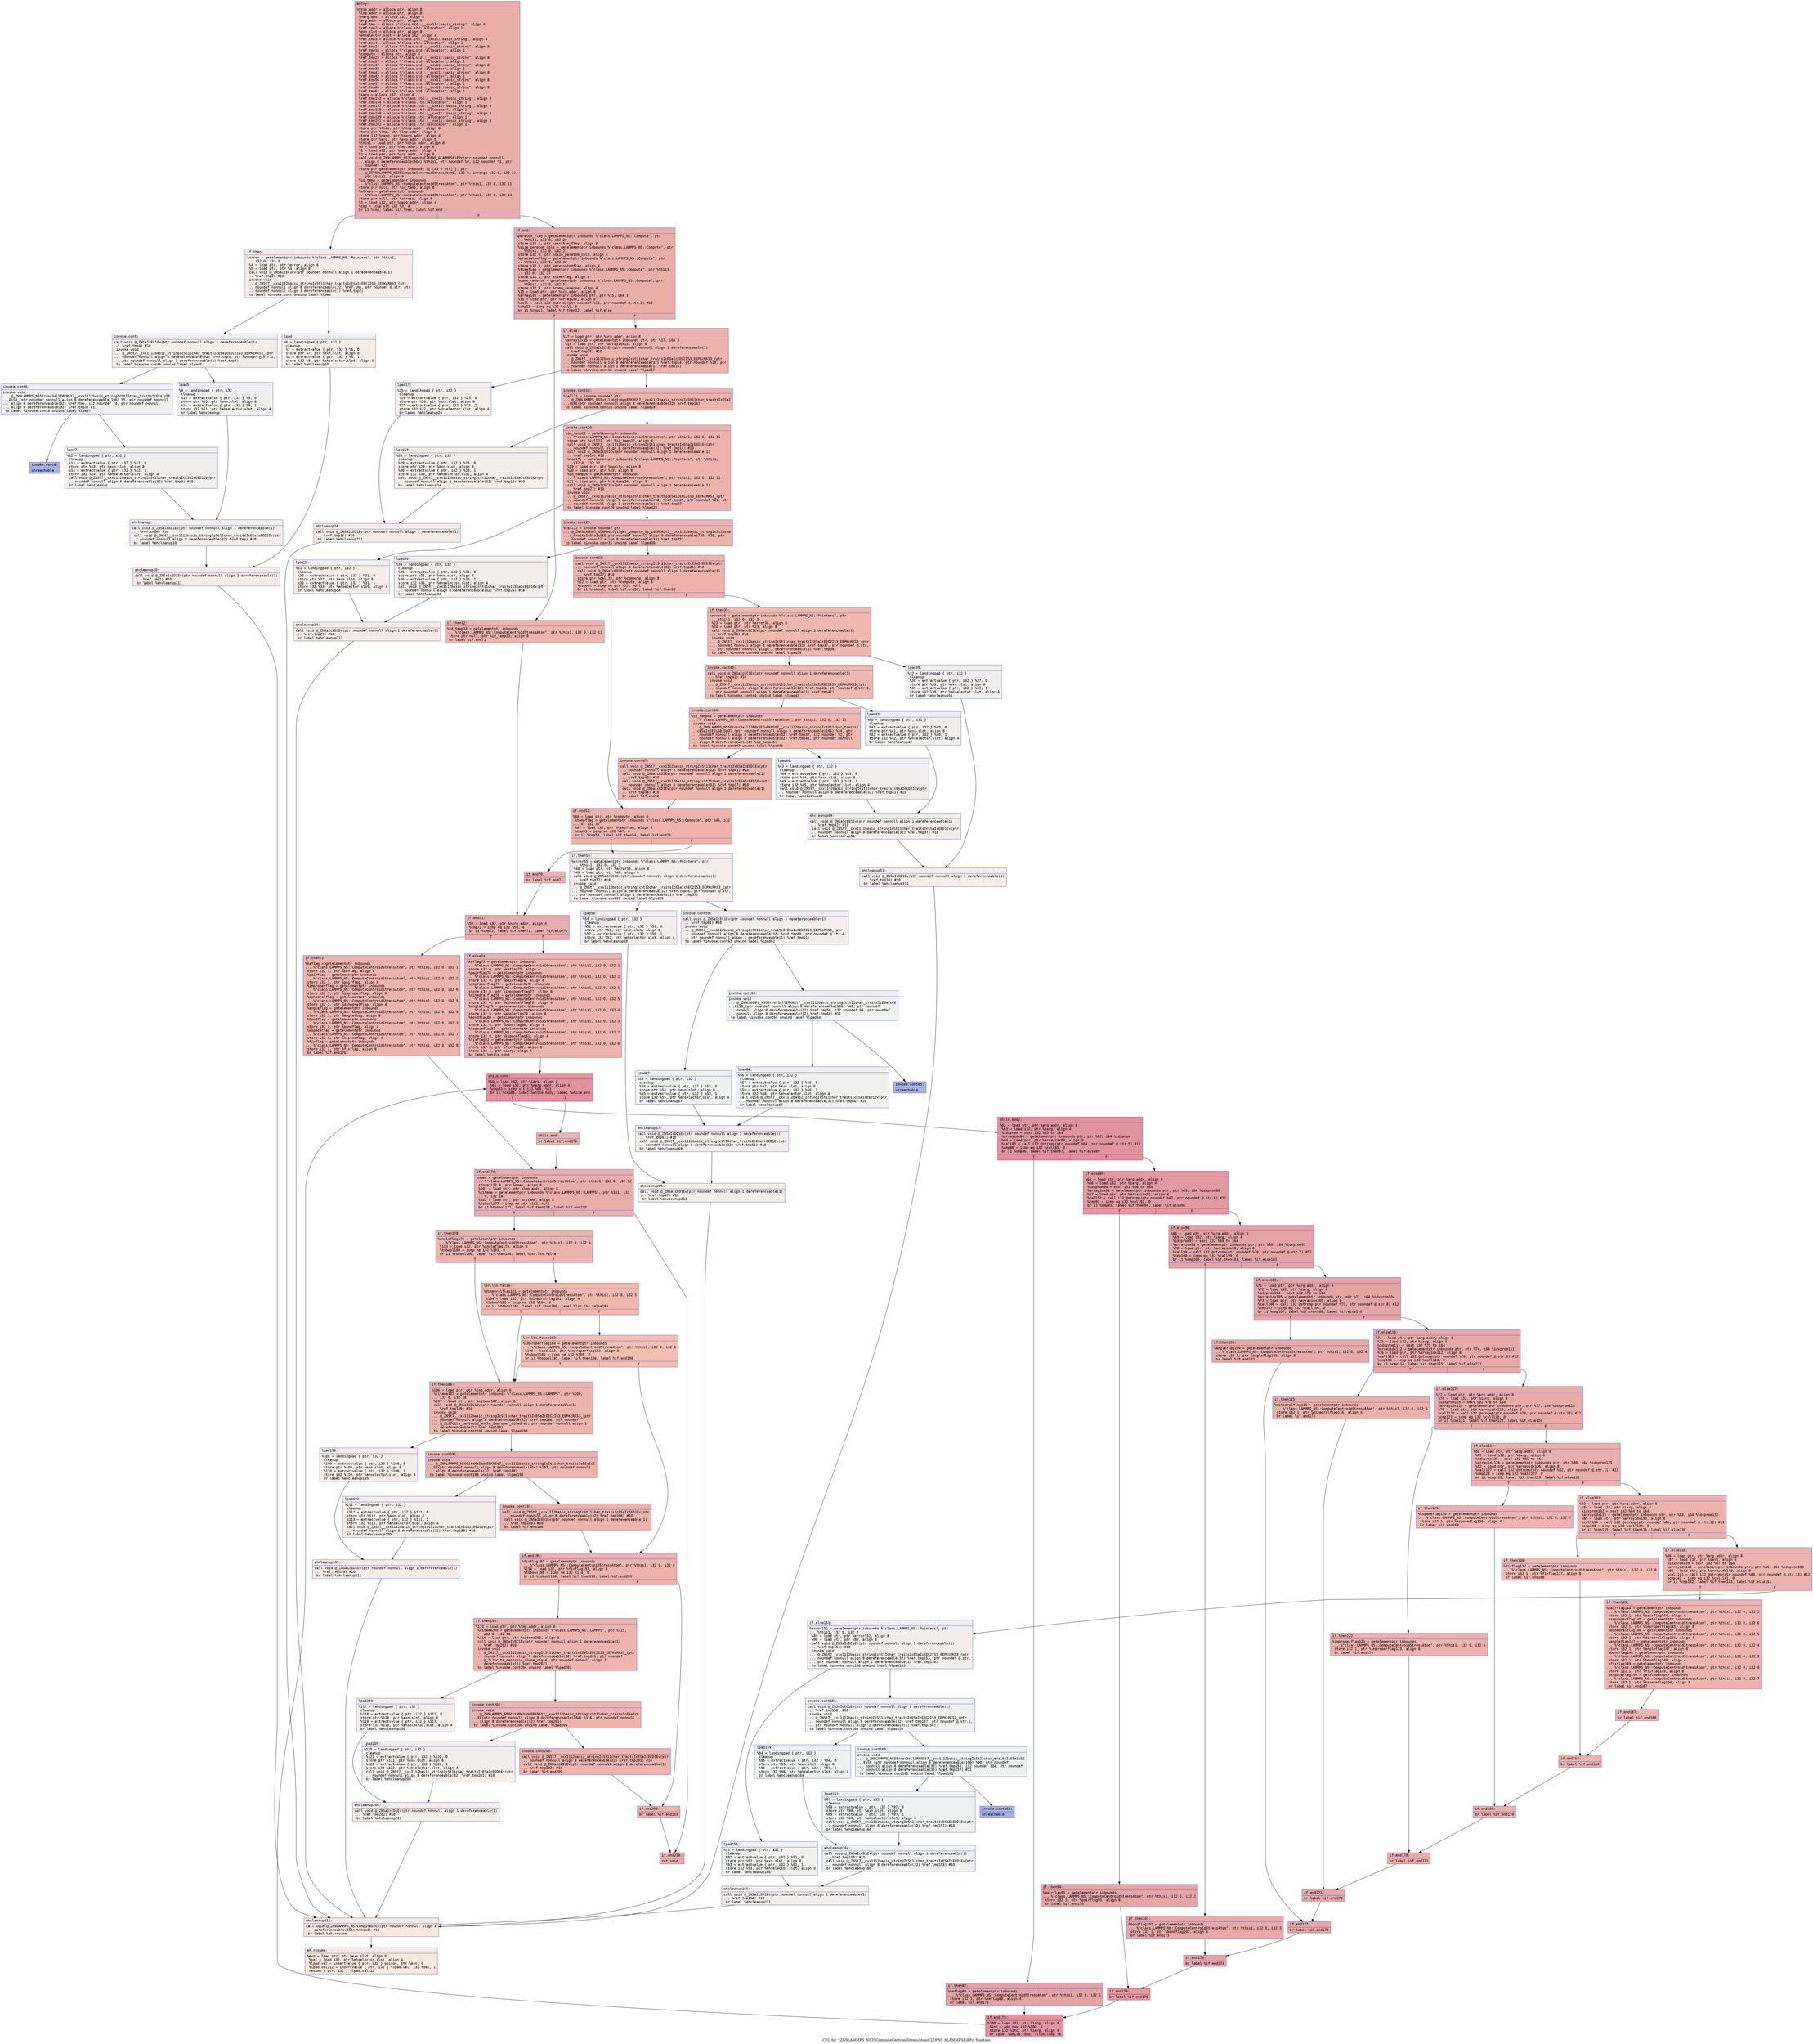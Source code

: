 digraph "CFG for '_ZN9LAMMPS_NS25ComputeCentroidStressAtomC2EPNS_6LAMMPSEiPPc' function" {
	label="CFG for '_ZN9LAMMPS_NS25ComputeCentroidStressAtomC2EPNS_6LAMMPSEiPPc' function";

	Node0x55f918239c80 [shape=record,color="#3d50c3ff", style=filled, fillcolor="#d0473d70" fontname="Courier",label="{entry:\l|  %this.addr = alloca ptr, align 8\l  %lmp.addr = alloca ptr, align 8\l  %narg.addr = alloca i32, align 4\l  %arg.addr = alloca ptr, align 8\l  %ref.tmp = alloca %\"class.std::__cxx11::basic_string\", align 8\l  %ref.tmp2 = alloca %\"class.std::allocator\", align 1\l  %exn.slot = alloca ptr, align 8\l  %ehselector.slot = alloca i32, align 4\l  %ref.tmp3 = alloca %\"class.std::__cxx11::basic_string\", align 8\l  %ref.tmp4 = alloca %\"class.std::allocator\", align 1\l  %ref.tmp14 = alloca %\"class.std::__cxx11::basic_string\", align 8\l  %ref.tmp16 = alloca %\"class.std::allocator\", align 1\l  %compute = alloca ptr, align 8\l  %ref.tmp25 = alloca %\"class.std::__cxx11::basic_string\", align 8\l  %ref.tmp27 = alloca %\"class.std::allocator\", align 1\l  %ref.tmp37 = alloca %\"class.std::__cxx11::basic_string\", align 8\l  %ref.tmp38 = alloca %\"class.std::allocator\", align 1\l  %ref.tmp41 = alloca %\"class.std::__cxx11::basic_string\", align 8\l  %ref.tmp42 = alloca %\"class.std::allocator\", align 1\l  %ref.tmp56 = alloca %\"class.std::__cxx11::basic_string\", align 8\l  %ref.tmp57 = alloca %\"class.std::allocator\", align 1\l  %ref.tmp60 = alloca %\"class.std::__cxx11::basic_string\", align 8\l  %ref.tmp61 = alloca %\"class.std::allocator\", align 1\l  %iarg = alloca i32, align 4\l  %ref.tmp153 = alloca %\"class.std::__cxx11::basic_string\", align 8\l  %ref.tmp154 = alloca %\"class.std::allocator\", align 1\l  %ref.tmp157 = alloca %\"class.std::__cxx11::basic_string\", align 8\l  %ref.tmp158 = alloca %\"class.std::allocator\", align 1\l  %ref.tmp188 = alloca %\"class.std::__cxx11::basic_string\", align 8\l  %ref.tmp189 = alloca %\"class.std::allocator\", align 1\l  %ref.tmp201 = alloca %\"class.std::__cxx11::basic_string\", align 8\l  %ref.tmp202 = alloca %\"class.std::allocator\", align 1\l  store ptr %this, ptr %this.addr, align 8\l  store ptr %lmp, ptr %lmp.addr, align 8\l  store i32 %narg, ptr %narg.addr, align 4\l  store ptr %arg, ptr %arg.addr, align 8\l  %this1 = load ptr, ptr %this.addr, align 8\l  %0 = load ptr, ptr %lmp.addr, align 8\l  %1 = load i32, ptr %narg.addr, align 4\l  %2 = load ptr, ptr %arg.addr, align 8\l  call void @_ZN9LAMMPS_NS7ComputeC2EPNS_6LAMMPSEiPPc(ptr noundef nonnull\l... align 8 dereferenceable(564) %this1, ptr noundef %0, i32 noundef %1, ptr\l... noundef %2)\l  store ptr getelementptr inbounds (\{ [43 x ptr] \}, ptr\l... @_ZTVN9LAMMPS_NS25ComputeCentroidStressAtomE, i32 0, inrange i32 0, i32 2),\l... ptr %this1, align 8\l  %id_temp = getelementptr inbounds\l... %\"class.LAMMPS_NS::ComputeCentroidStressAtom\", ptr %this1, i32 0, i32 11\l  store ptr null, ptr %id_temp, align 8\l  %stress = getelementptr inbounds\l... %\"class.LAMMPS_NS::ComputeCentroidStressAtom\", ptr %this1, i32 0, i32 13\l  store ptr null, ptr %stress, align 8\l  %3 = load i32, ptr %narg.addr, align 4\l  %cmp = icmp slt i32 %3, 4\l  br i1 %cmp, label %if.then, label %if.end\l|{<s0>T|<s1>F}}"];
	Node0x55f918239c80:s0 -> Node0x55f91823eae0[tooltip="entry -> if.then\nProbability 0.00%" ];
	Node0x55f918239c80:s1 -> Node0x55f91823ebb0[tooltip="entry -> if.end\nProbability 100.00%" ];
	Node0x55f91823eae0 [shape=record,color="#3d50c3ff", style=filled, fillcolor="#ead5c970" fontname="Courier",label="{if.then:\l|  %error = getelementptr inbounds %\"class.LAMMPS_NS::Pointers\", ptr %this1,\l... i32 0, i32 3\l  %4 = load ptr, ptr %error, align 8\l  %5 = load ptr, ptr %4, align 8\l  call void @_ZNSaIcEC1Ev(ptr noundef nonnull align 1 dereferenceable(1)\l... %ref.tmp2) #10\l  invoke void\l... @_ZNSt7__cxx1112basic_stringIcSt11char_traitsIcESaIcEEC2IS3_EEPKcRKS3_(ptr\l... noundef nonnull align 8 dereferenceable(32) %ref.tmp, ptr noundef @.str, ptr\l... noundef nonnull align 1 dereferenceable(1) %ref.tmp2)\l          to label %invoke.cont unwind label %lpad\l}"];
	Node0x55f91823eae0 -> Node0x55f91823f200[tooltip="if.then -> invoke.cont\nProbability 50.00%" ];
	Node0x55f91823eae0 -> Node0x55f91823f2e0[tooltip="if.then -> lpad\nProbability 50.00%" ];
	Node0x55f91823f200 [shape=record,color="#3d50c3ff", style=filled, fillcolor="#e5d8d170" fontname="Courier",label="{invoke.cont:\l|  call void @_ZNSaIcEC1Ev(ptr noundef nonnull align 1 dereferenceable(1)\l... %ref.tmp4) #10\l  invoke void\l... @_ZNSt7__cxx1112basic_stringIcSt11char_traitsIcESaIcEEC2IS3_EEPKcRKS3_(ptr\l... noundef nonnull align 8 dereferenceable(32) %ref.tmp3, ptr noundef @.str.1,\l... ptr noundef nonnull align 1 dereferenceable(1) %ref.tmp4)\l          to label %invoke.cont6 unwind label %lpad5\l}"];
	Node0x55f91823f200 -> Node0x55f91823f670[tooltip="invoke.cont -> invoke.cont6\nProbability 50.00%" ];
	Node0x55f91823f200 -> Node0x55f91823f6c0[tooltip="invoke.cont -> lpad5\nProbability 50.00%" ];
	Node0x55f91823f670 [shape=record,color="#3d50c3ff", style=filled, fillcolor="#e0dbd870" fontname="Courier",label="{invoke.cont6:\l|  invoke void\l... @_ZN9LAMMPS_NS5Error3allERKNSt7__cxx1112basic_stringIcSt11char_traitsIcESaIcEE\l...EiS8_(ptr noundef nonnull align 8 dereferenceable(196) %5, ptr noundef nonnull\l... align 8 dereferenceable(32) %ref.tmp, i32 noundef 74, ptr noundef nonnull\l... align 8 dereferenceable(32) %ref.tmp3) #11\l          to label %invoke.cont8 unwind label %lpad7\l}"];
	Node0x55f91823f670 -> Node0x55f91823f620[tooltip="invoke.cont6 -> invoke.cont8\nProbability 0.00%" ];
	Node0x55f91823f670 -> Node0x55f91823ff40[tooltip="invoke.cont6 -> lpad7\nProbability 100.00%" ];
	Node0x55f91823f620 [shape=record,color="#3d50c3ff", style=filled, fillcolor="#3d50c370" fontname="Courier",label="{invoke.cont8:\l|  unreachable\l}"];
	Node0x55f91823f2e0 [shape=record,color="#3d50c3ff", style=filled, fillcolor="#e5d8d170" fontname="Courier",label="{lpad:\l|  %6 = landingpad \{ ptr, i32 \}\l          cleanup\l  %7 = extractvalue \{ ptr, i32 \} %6, 0\l  store ptr %7, ptr %exn.slot, align 8\l  %8 = extractvalue \{ ptr, i32 \} %6, 1\l  store i32 %8, ptr %ehselector.slot, align 4\l  br label %ehcleanup10\l}"];
	Node0x55f91823f2e0 -> Node0x55f9182405e0[tooltip="lpad -> ehcleanup10\nProbability 100.00%" ];
	Node0x55f91823f6c0 [shape=record,color="#3d50c3ff", style=filled, fillcolor="#e0dbd870" fontname="Courier",label="{lpad5:\l|  %9 = landingpad \{ ptr, i32 \}\l          cleanup\l  %10 = extractvalue \{ ptr, i32 \} %9, 0\l  store ptr %10, ptr %exn.slot, align 8\l  %11 = extractvalue \{ ptr, i32 \} %9, 1\l  store i32 %11, ptr %ehselector.slot, align 4\l  br label %ehcleanup\l}"];
	Node0x55f91823f6c0 -> Node0x55f918240930[tooltip="lpad5 -> ehcleanup\nProbability 100.00%" ];
	Node0x55f91823ff40 [shape=record,color="#3d50c3ff", style=filled, fillcolor="#e0dbd870" fontname="Courier",label="{lpad7:\l|  %12 = landingpad \{ ptr, i32 \}\l          cleanup\l  %13 = extractvalue \{ ptr, i32 \} %12, 0\l  store ptr %13, ptr %exn.slot, align 8\l  %14 = extractvalue \{ ptr, i32 \} %12, 1\l  store i32 %14, ptr %ehselector.slot, align 4\l  call void @_ZNSt7__cxx1112basic_stringIcSt11char_traitsIcESaIcEED1Ev(ptr\l... noundef nonnull align 8 dereferenceable(32) %ref.tmp3) #10\l  br label %ehcleanup\l}"];
	Node0x55f91823ff40 -> Node0x55f918240930[tooltip="lpad7 -> ehcleanup\nProbability 100.00%" ];
	Node0x55f918240930 [shape=record,color="#3d50c3ff", style=filled, fillcolor="#e5d8d170" fontname="Courier",label="{ehcleanup:\l|  call void @_ZNSaIcED1Ev(ptr noundef nonnull align 1 dereferenceable(1)\l... %ref.tmp4) #10\l  call void @_ZNSt7__cxx1112basic_stringIcSt11char_traitsIcESaIcEED1Ev(ptr\l... noundef nonnull align 8 dereferenceable(32) %ref.tmp) #10\l  br label %ehcleanup10\l}"];
	Node0x55f918240930 -> Node0x55f9182405e0[tooltip="ehcleanup -> ehcleanup10\nProbability 100.00%" ];
	Node0x55f9182405e0 [shape=record,color="#3d50c3ff", style=filled, fillcolor="#ead5c970" fontname="Courier",label="{ehcleanup10:\l|  call void @_ZNSaIcED1Ev(ptr noundef nonnull align 1 dereferenceable(1)\l... %ref.tmp2) #10\l  br label %ehcleanup211\l}"];
	Node0x55f9182405e0 -> Node0x55f918241390[tooltip="ehcleanup10 -> ehcleanup211\nProbability 100.00%" ];
	Node0x55f91823ebb0 [shape=record,color="#3d50c3ff", style=filled, fillcolor="#d0473d70" fontname="Courier",label="{if.end:\l|  %peratom_flag = getelementptr inbounds %\"class.LAMMPS_NS::Compute\", ptr\l... %this1, i32 0, i32 20\l  store i32 1, ptr %peratom_flag, align 8\l  %size_peratom_cols = getelementptr inbounds %\"class.LAMMPS_NS::Compute\", ptr\l... %this1, i32 0, i32 21\l  store i32 9, ptr %size_peratom_cols, align 4\l  %pressatomflag = getelementptr inbounds %\"class.LAMMPS_NS::Compute\", ptr\l... %this1, i32 0, i32 32\l  store i32 2, ptr %pressatomflag, align 4\l  %timeflag = getelementptr inbounds %\"class.LAMMPS_NS::Compute\", ptr %this1,\l... i32 0, i32 37\l  store i32 1, ptr %timeflag, align 8\l  %comm_reverse = getelementptr inbounds %\"class.LAMMPS_NS::Compute\", ptr\l... %this1, i32 0, i32 52\l  store i32 9, ptr %comm_reverse, align 4\l  %15 = load ptr, ptr %arg.addr, align 8\l  %arrayidx = getelementptr inbounds ptr, ptr %15, i64 3\l  %16 = load ptr, ptr %arrayidx, align 8\l  %call = call i32 @strcmp(ptr noundef %16, ptr noundef @.str.2) #12\l  %cmp11 = icmp eq i32 %call, 0\l  br i1 %cmp11, label %if.then12, label %if.else\l|{<s0>T|<s1>F}}"];
	Node0x55f91823ebb0:s0 -> Node0x55f9182421d0[tooltip="if.end -> if.then12\nProbability 37.50%" ];
	Node0x55f91823ebb0:s1 -> Node0x55f9182422b0[tooltip="if.end -> if.else\nProbability 62.50%" ];
	Node0x55f9182421d0 [shape=record,color="#3d50c3ff", style=filled, fillcolor="#d8564670" fontname="Courier",label="{if.then12:\l|  %id_temp13 = getelementptr inbounds\l... %\"class.LAMMPS_NS::ComputeCentroidStressAtom\", ptr %this1, i32 0, i32 11\l  store ptr null, ptr %id_temp13, align 8\l  br label %if.end71\l}"];
	Node0x55f9182421d0 -> Node0x55f91823b410[tooltip="if.then12 -> if.end71\nProbability 100.00%" ];
	Node0x55f9182422b0 [shape=record,color="#3d50c3ff", style=filled, fillcolor="#d6524470" fontname="Courier",label="{if.else:\l|  %17 = load ptr, ptr %arg.addr, align 8\l  %arrayidx15 = getelementptr inbounds ptr, ptr %17, i64 3\l  %18 = load ptr, ptr %arrayidx15, align 8\l  call void @_ZNSaIcEC1Ev(ptr noundef nonnull align 1 dereferenceable(1)\l... %ref.tmp16) #10\l  invoke void\l... @_ZNSt7__cxx1112basic_stringIcSt11char_traitsIcESaIcEEC2IS3_EEPKcRKS3_(ptr\l... noundef nonnull align 8 dereferenceable(32) %ref.tmp14, ptr noundef %18, ptr\l... noundef nonnull align 1 dereferenceable(1) %ref.tmp16)\l          to label %invoke.cont18 unwind label %lpad17\l}"];
	Node0x55f9182422b0 -> Node0x55f91823b850[tooltip="if.else -> invoke.cont18\nProbability 100.00%" ];
	Node0x55f9182422b0 -> Node0x55f91823b8d0[tooltip="if.else -> lpad17\nProbability 0.00%" ];
	Node0x55f91823b850 [shape=record,color="#3d50c3ff", style=filled, fillcolor="#d6524470" fontname="Courier",label="{invoke.cont18:\l|  %call21 = invoke noundef ptr\l... @_ZN9LAMMPS_NS5utils6strdupERKNSt7__cxx1112basic_stringIcSt11char_traitsIcESaI\l...cEEE(ptr noundef nonnull align 8 dereferenceable(32) %ref.tmp14)\l          to label %invoke.cont20 unwind label %lpad19\l}"];
	Node0x55f91823b850 -> Node0x55f91823b800[tooltip="invoke.cont18 -> invoke.cont20\nProbability 100.00%" ];
	Node0x55f91823b850 -> Node0x55f918243400[tooltip="invoke.cont18 -> lpad19\nProbability 0.00%" ];
	Node0x55f91823b800 [shape=record,color="#3d50c3ff", style=filled, fillcolor="#d6524470" fontname="Courier",label="{invoke.cont20:\l|  %id_temp22 = getelementptr inbounds\l... %\"class.LAMMPS_NS::ComputeCentroidStressAtom\", ptr %this1, i32 0, i32 11\l  store ptr %call21, ptr %id_temp22, align 8\l  call void @_ZNSt7__cxx1112basic_stringIcSt11char_traitsIcESaIcEED1Ev(ptr\l... noundef nonnull align 8 dereferenceable(32) %ref.tmp14) #10\l  call void @_ZNSaIcED1Ev(ptr noundef nonnull align 1 dereferenceable(1)\l... %ref.tmp16) #10\l  %modify = getelementptr inbounds %\"class.LAMMPS_NS::Pointers\", ptr %this1,\l... i32 0, i32 12\l  %19 = load ptr, ptr %modify, align 8\l  %20 = load ptr, ptr %19, align 8\l  %id_temp26 = getelementptr inbounds\l... %\"class.LAMMPS_NS::ComputeCentroidStressAtom\", ptr %this1, i32 0, i32 11\l  %21 = load ptr, ptr %id_temp26, align 8\l  call void @_ZNSaIcEC1Ev(ptr noundef nonnull align 1 dereferenceable(1)\l... %ref.tmp27) #10\l  invoke void\l... @_ZNSt7__cxx1112basic_stringIcSt11char_traitsIcESaIcEEC2IS3_EEPKcRKS3_(ptr\l... noundef nonnull align 8 dereferenceable(32) %ref.tmp25, ptr noundef %21, ptr\l... noundef nonnull align 1 dereferenceable(1) %ref.tmp27)\l          to label %invoke.cont29 unwind label %lpad28\l}"];
	Node0x55f91823b800 -> Node0x55f918243f10[tooltip="invoke.cont20 -> invoke.cont29\nProbability 100.00%" ];
	Node0x55f91823b800 -> Node0x55f918243f90[tooltip="invoke.cont20 -> lpad28\nProbability 0.00%" ];
	Node0x55f918243f10 [shape=record,color="#3d50c3ff", style=filled, fillcolor="#d6524470" fontname="Courier",label="{invoke.cont29:\l|  %call32 = invoke noundef ptr\l... @_ZNK9LAMMPS_NS6Modify17get_compute_by_idERKNSt7__cxx1112basic_stringIcSt11cha\l...r_traitsIcESaIcEEE(ptr noundef nonnull align 8 dereferenceable(720) %20, ptr\l... noundef nonnull align 8 dereferenceable(32) %ref.tmp25)\l          to label %invoke.cont31 unwind label %lpad30\l}"];
	Node0x55f918243f10 -> Node0x55f918243ec0[tooltip="invoke.cont29 -> invoke.cont31\nProbability 100.00%" ];
	Node0x55f918243f10 -> Node0x55f918244170[tooltip="invoke.cont29 -> lpad30\nProbability 0.00%" ];
	Node0x55f918243ec0 [shape=record,color="#3d50c3ff", style=filled, fillcolor="#d6524470" fontname="Courier",label="{invoke.cont31:\l|  call void @_ZNSt7__cxx1112basic_stringIcSt11char_traitsIcESaIcEED1Ev(ptr\l... noundef nonnull align 8 dereferenceable(32) %ref.tmp25) #10\l  call void @_ZNSaIcED1Ev(ptr noundef nonnull align 1 dereferenceable(1)\l... %ref.tmp27) #10\l  store ptr %call32, ptr %compute, align 8\l  %22 = load ptr, ptr %compute, align 8\l  %tobool = icmp ne ptr %22, null\l  br i1 %tobool, label %if.end52, label %if.then35\l|{<s0>T|<s1>F}}"];
	Node0x55f918243ec0:s0 -> Node0x55f9182448b0[tooltip="invoke.cont31 -> if.end52\nProbability 62.50%" ];
	Node0x55f918243ec0:s1 -> Node0x55f918244930[tooltip="invoke.cont31 -> if.then35\nProbability 37.50%" ];
	Node0x55f918244930 [shape=record,color="#3d50c3ff", style=filled, fillcolor="#dc5d4a70" fontname="Courier",label="{if.then35:\l|  %error36 = getelementptr inbounds %\"class.LAMMPS_NS::Pointers\", ptr\l... %this1, i32 0, i32 3\l  %23 = load ptr, ptr %error36, align 8\l  %24 = load ptr, ptr %23, align 8\l  call void @_ZNSaIcEC1Ev(ptr noundef nonnull align 1 dereferenceable(1)\l... %ref.tmp38) #10\l  invoke void\l... @_ZNSt7__cxx1112basic_stringIcSt11char_traitsIcESaIcEEC2IS3_EEPKcRKS3_(ptr\l... noundef nonnull align 8 dereferenceable(32) %ref.tmp37, ptr noundef @.str,\l... ptr noundef nonnull align 1 dereferenceable(1) %ref.tmp38)\l          to label %invoke.cont40 unwind label %lpad39\l}"];
	Node0x55f918244930 -> Node0x55f918244e20[tooltip="if.then35 -> invoke.cont40\nProbability 100.00%" ];
	Node0x55f918244930 -> Node0x55f918244ea0[tooltip="if.then35 -> lpad39\nProbability 0.00%" ];
	Node0x55f918244e20 [shape=record,color="#3d50c3ff", style=filled, fillcolor="#dc5d4a70" fontname="Courier",label="{invoke.cont40:\l|  call void @_ZNSaIcEC1Ev(ptr noundef nonnull align 1 dereferenceable(1)\l... %ref.tmp42) #10\l  invoke void\l... @_ZNSt7__cxx1112basic_stringIcSt11char_traitsIcESaIcEEC2IS3_EEPKcRKS3_(ptr\l... noundef nonnull align 8 dereferenceable(32) %ref.tmp41, ptr noundef @.str.3,\l... ptr noundef nonnull align 1 dereferenceable(1) %ref.tmp42)\l          to label %invoke.cont44 unwind label %lpad43\l}"];
	Node0x55f918244e20 -> Node0x55f918245100[tooltip="invoke.cont40 -> invoke.cont44\nProbability 100.00%" ];
	Node0x55f918244e20 -> Node0x55f918245150[tooltip="invoke.cont40 -> lpad43\nProbability 0.00%" ];
	Node0x55f918245100 [shape=record,color="#3d50c3ff", style=filled, fillcolor="#dc5d4a70" fontname="Courier",label="{invoke.cont44:\l|  %id_temp45 = getelementptr inbounds\l... %\"class.LAMMPS_NS::ComputeCentroidStressAtom\", ptr %this1, i32 0, i32 11\l  invoke void\l... @_ZN9LAMMPS_NS5Error3allIJRPcEEEvRKNSt7__cxx1112basic_stringIcSt11char_traitsI\l...cESaIcEEEiSB_DpOT_(ptr noundef nonnull align 8 dereferenceable(196) %24, ptr\l... noundef nonnull align 8 dereferenceable(32) %ref.tmp37, i32 noundef 92, ptr\l... noundef nonnull align 8 dereferenceable(32) %ref.tmp41, ptr noundef nonnull\l... align 8 dereferenceable(8) %id_temp45)\l          to label %invoke.cont47 unwind label %lpad46\l}"];
	Node0x55f918245100 -> Node0x55f9182450b0[tooltip="invoke.cont44 -> invoke.cont47\nProbability 100.00%" ];
	Node0x55f918245100 -> Node0x55f918245440[tooltip="invoke.cont44 -> lpad46\nProbability 0.00%" ];
	Node0x55f9182450b0 [shape=record,color="#3d50c3ff", style=filled, fillcolor="#dc5d4a70" fontname="Courier",label="{invoke.cont47:\l|  call void @_ZNSt7__cxx1112basic_stringIcSt11char_traitsIcESaIcEED1Ev(ptr\l... noundef nonnull align 8 dereferenceable(32) %ref.tmp41) #10\l  call void @_ZNSaIcED1Ev(ptr noundef nonnull align 1 dereferenceable(1)\l... %ref.tmp42) #10\l  call void @_ZNSt7__cxx1112basic_stringIcSt11char_traitsIcESaIcEED1Ev(ptr\l... noundef nonnull align 8 dereferenceable(32) %ref.tmp37) #10\l  call void @_ZNSaIcED1Ev(ptr noundef nonnull align 1 dereferenceable(1)\l... %ref.tmp38) #10\l  br label %if.end52\l}"];
	Node0x55f9182450b0 -> Node0x55f9182448b0[tooltip="invoke.cont47 -> if.end52\nProbability 100.00%" ];
	Node0x55f91823b8d0 [shape=record,color="#3d50c3ff", style=filled, fillcolor="#e8d6cc70" fontname="Courier",label="{lpad17:\l|  %25 = landingpad \{ ptr, i32 \}\l          cleanup\l  %26 = extractvalue \{ ptr, i32 \} %25, 0\l  store ptr %26, ptr %exn.slot, align 8\l  %27 = extractvalue \{ ptr, i32 \} %25, 1\l  store i32 %27, ptr %ehselector.slot, align 4\l  br label %ehcleanup24\l}"];
	Node0x55f91823b8d0 -> Node0x55f918245d60[tooltip="lpad17 -> ehcleanup24\nProbability 100.00%" ];
	Node0x55f918243400 [shape=record,color="#3d50c3ff", style=filled, fillcolor="#e8d6cc70" fontname="Courier",label="{lpad19:\l|  %28 = landingpad \{ ptr, i32 \}\l          cleanup\l  %29 = extractvalue \{ ptr, i32 \} %28, 0\l  store ptr %29, ptr %exn.slot, align 8\l  %30 = extractvalue \{ ptr, i32 \} %28, 1\l  store i32 %30, ptr %ehselector.slot, align 4\l  call void @_ZNSt7__cxx1112basic_stringIcSt11char_traitsIcESaIcEED1Ev(ptr\l... noundef nonnull align 8 dereferenceable(32) %ref.tmp14) #10\l  br label %ehcleanup24\l}"];
	Node0x55f918243400 -> Node0x55f918245d60[tooltip="lpad19 -> ehcleanup24\nProbability 100.00%" ];
	Node0x55f918245d60 [shape=record,color="#3d50c3ff", style=filled, fillcolor="#ecd3c570" fontname="Courier",label="{ehcleanup24:\l|  call void @_ZNSaIcED1Ev(ptr noundef nonnull align 1 dereferenceable(1)\l... %ref.tmp16) #10\l  br label %ehcleanup211\l}"];
	Node0x55f918245d60 -> Node0x55f918241390[tooltip="ehcleanup24 -> ehcleanup211\nProbability 100.00%" ];
	Node0x55f918243f90 [shape=record,color="#3d50c3ff", style=filled, fillcolor="#e8d6cc70" fontname="Courier",label="{lpad28:\l|  %31 = landingpad \{ ptr, i32 \}\l          cleanup\l  %32 = extractvalue \{ ptr, i32 \} %31, 0\l  store ptr %32, ptr %exn.slot, align 8\l  %33 = extractvalue \{ ptr, i32 \} %31, 1\l  store i32 %33, ptr %ehselector.slot, align 4\l  br label %ehcleanup34\l}"];
	Node0x55f918243f90 -> Node0x55f918246650[tooltip="lpad28 -> ehcleanup34\nProbability 100.00%" ];
	Node0x55f918244170 [shape=record,color="#3d50c3ff", style=filled, fillcolor="#e8d6cc70" fontname="Courier",label="{lpad30:\l|  %34 = landingpad \{ ptr, i32 \}\l          cleanup\l  %35 = extractvalue \{ ptr, i32 \} %34, 0\l  store ptr %35, ptr %exn.slot, align 8\l  %36 = extractvalue \{ ptr, i32 \} %34, 1\l  store i32 %36, ptr %ehselector.slot, align 4\l  call void @_ZNSt7__cxx1112basic_stringIcSt11char_traitsIcESaIcEED1Ev(ptr\l... noundef nonnull align 8 dereferenceable(32) %ref.tmp25) #10\l  br label %ehcleanup34\l}"];
	Node0x55f918244170 -> Node0x55f918246650[tooltip="lpad30 -> ehcleanup34\nProbability 100.00%" ];
	Node0x55f918246650 [shape=record,color="#3d50c3ff", style=filled, fillcolor="#ecd3c570" fontname="Courier",label="{ehcleanup34:\l|  call void @_ZNSaIcED1Ev(ptr noundef nonnull align 1 dereferenceable(1)\l... %ref.tmp27) #10\l  br label %ehcleanup211\l}"];
	Node0x55f918246650 -> Node0x55f918241390[tooltip="ehcleanup34 -> ehcleanup211\nProbability 100.00%" ];
	Node0x55f918244ea0 [shape=record,color="#3d50c3ff", style=filled, fillcolor="#e0dbd870" fontname="Courier",label="{lpad39:\l|  %37 = landingpad \{ ptr, i32 \}\l          cleanup\l  %38 = extractvalue \{ ptr, i32 \} %37, 0\l  store ptr %38, ptr %exn.slot, align 8\l  %39 = extractvalue \{ ptr, i32 \} %37, 1\l  store i32 %39, ptr %ehselector.slot, align 4\l  br label %ehcleanup51\l}"];
	Node0x55f918244ea0 -> Node0x55f918246f40[tooltip="lpad39 -> ehcleanup51\nProbability 100.00%" ];
	Node0x55f918245150 [shape=record,color="#3d50c3ff", style=filled, fillcolor="#e0dbd870" fontname="Courier",label="{lpad43:\l|  %40 = landingpad \{ ptr, i32 \}\l          cleanup\l  %41 = extractvalue \{ ptr, i32 \} %40, 0\l  store ptr %41, ptr %exn.slot, align 8\l  %42 = extractvalue \{ ptr, i32 \} %40, 1\l  store i32 %42, ptr %ehselector.slot, align 4\l  br label %ehcleanup49\l}"];
	Node0x55f918245150 -> Node0x55f9182472b0[tooltip="lpad43 -> ehcleanup49\nProbability 100.00%" ];
	Node0x55f918245440 [shape=record,color="#3d50c3ff", style=filled, fillcolor="#e0dbd870" fontname="Courier",label="{lpad46:\l|  %43 = landingpad \{ ptr, i32 \}\l          cleanup\l  %44 = extractvalue \{ ptr, i32 \} %43, 0\l  store ptr %44, ptr %exn.slot, align 8\l  %45 = extractvalue \{ ptr, i32 \} %43, 1\l  store i32 %45, ptr %ehselector.slot, align 4\l  call void @_ZNSt7__cxx1112basic_stringIcSt11char_traitsIcESaIcEED1Ev(ptr\l... noundef nonnull align 8 dereferenceable(32) %ref.tmp41) #10\l  br label %ehcleanup49\l}"];
	Node0x55f918245440 -> Node0x55f9182472b0[tooltip="lpad46 -> ehcleanup49\nProbability 100.00%" ];
	Node0x55f9182472b0 [shape=record,color="#3d50c3ff", style=filled, fillcolor="#e5d8d170" fontname="Courier",label="{ehcleanup49:\l|  call void @_ZNSaIcED1Ev(ptr noundef nonnull align 1 dereferenceable(1)\l... %ref.tmp42) #10\l  call void @_ZNSt7__cxx1112basic_stringIcSt11char_traitsIcESaIcEED1Ev(ptr\l... noundef nonnull align 8 dereferenceable(32) %ref.tmp37) #10\l  br label %ehcleanup51\l}"];
	Node0x55f9182472b0 -> Node0x55f918246f40[tooltip="ehcleanup49 -> ehcleanup51\nProbability 100.00%" ];
	Node0x55f918246f40 [shape=record,color="#3d50c3ff", style=filled, fillcolor="#e8d6cc70" fontname="Courier",label="{ehcleanup51:\l|  call void @_ZNSaIcED1Ev(ptr noundef nonnull align 1 dereferenceable(1)\l... %ref.tmp38) #10\l  br label %ehcleanup211\l}"];
	Node0x55f918246f40 -> Node0x55f918241390[tooltip="ehcleanup51 -> ehcleanup211\nProbability 100.00%" ];
	Node0x55f9182448b0 [shape=record,color="#3d50c3ff", style=filled, fillcolor="#d6524470" fontname="Courier",label="{if.end52:\l|  %46 = load ptr, ptr %compute, align 8\l  %tempflag = getelementptr inbounds %\"class.LAMMPS_NS::Compute\", ptr %46, i32\l... 0, i32 30\l  %47 = load i32, ptr %tempflag, align 4\l  %cmp53 = icmp eq i32 %47, 0\l  br i1 %cmp53, label %if.then54, label %if.end70\l|{<s0>T|<s1>F}}"];
	Node0x55f9182448b0:s0 -> Node0x55f9182486c0[tooltip="if.end52 -> if.then54\nProbability 0.00%" ];
	Node0x55f9182448b0:s1 -> Node0x55f91823f8c0[tooltip="if.end52 -> if.end70\nProbability 100.00%" ];
	Node0x55f9182486c0 [shape=record,color="#3d50c3ff", style=filled, fillcolor="#e8d6cc70" fontname="Courier",label="{if.then54:\l|  %error55 = getelementptr inbounds %\"class.LAMMPS_NS::Pointers\", ptr\l... %this1, i32 0, i32 3\l  %48 = load ptr, ptr %error55, align 8\l  %49 = load ptr, ptr %48, align 8\l  call void @_ZNSaIcEC1Ev(ptr noundef nonnull align 1 dereferenceable(1)\l... %ref.tmp57) #10\l  invoke void\l... @_ZNSt7__cxx1112basic_stringIcSt11char_traitsIcESaIcEEC2IS3_EEPKcRKS3_(ptr\l... noundef nonnull align 8 dereferenceable(32) %ref.tmp56, ptr noundef @.str,\l... ptr noundef nonnull align 1 dereferenceable(1) %ref.tmp57)\l          to label %invoke.cont59 unwind label %lpad58\l}"];
	Node0x55f9182486c0 -> Node0x55f91823fd50[tooltip="if.then54 -> invoke.cont59\nProbability 50.00%" ];
	Node0x55f9182486c0 -> Node0x55f91823fdd0[tooltip="if.then54 -> lpad58\nProbability 50.00%" ];
	Node0x55f91823fd50 [shape=record,color="#3d50c3ff", style=filled, fillcolor="#e3d9d370" fontname="Courier",label="{invoke.cont59:\l|  call void @_ZNSaIcEC1Ev(ptr noundef nonnull align 1 dereferenceable(1)\l... %ref.tmp61) #10\l  invoke void\l... @_ZNSt7__cxx1112basic_stringIcSt11char_traitsIcESaIcEEC2IS3_EEPKcRKS3_(ptr\l... noundef nonnull align 8 dereferenceable(32) %ref.tmp60, ptr noundef @.str.4,\l... ptr noundef nonnull align 1 dereferenceable(1) %ref.tmp61)\l          to label %invoke.cont63 unwind label %lpad62\l}"];
	Node0x55f91823fd50 -> Node0x55f918249570[tooltip="invoke.cont59 -> invoke.cont63\nProbability 50.00%" ];
	Node0x55f91823fd50 -> Node0x55f9182495c0[tooltip="invoke.cont59 -> lpad62\nProbability 50.00%" ];
	Node0x55f918249570 [shape=record,color="#3d50c3ff", style=filled, fillcolor="#dedcdb70" fontname="Courier",label="{invoke.cont63:\l|  invoke void\l... @_ZN9LAMMPS_NS5Error3allERKNSt7__cxx1112basic_stringIcSt11char_traitsIcESaIcEE\l...EiS8_(ptr noundef nonnull align 8 dereferenceable(196) %49, ptr noundef\l... nonnull align 8 dereferenceable(32) %ref.tmp56, i32 noundef 94, ptr noundef\l... nonnull align 8 dereferenceable(32) %ref.tmp60) #11\l          to label %invoke.cont65 unwind label %lpad64\l}"];
	Node0x55f918249570 -> Node0x55f918249520[tooltip="invoke.cont63 -> invoke.cont65\nProbability 0.00%" ];
	Node0x55f918249570 -> Node0x55f9182498e0[tooltip="invoke.cont63 -> lpad64\nProbability 100.00%" ];
	Node0x55f918249520 [shape=record,color="#3d50c3ff", style=filled, fillcolor="#3d50c370" fontname="Courier",label="{invoke.cont65:\l|  unreachable\l}"];
	Node0x55f91823fdd0 [shape=record,color="#3d50c3ff", style=filled, fillcolor="#e3d9d370" fontname="Courier",label="{lpad58:\l|  %50 = landingpad \{ ptr, i32 \}\l          cleanup\l  %51 = extractvalue \{ ptr, i32 \} %50, 0\l  store ptr %51, ptr %exn.slot, align 8\l  %52 = extractvalue \{ ptr, i32 \} %50, 1\l  store i32 %52, ptr %ehselector.slot, align 4\l  br label %ehcleanup69\l}"];
	Node0x55f91823fdd0 -> Node0x55f918249ea0[tooltip="lpad58 -> ehcleanup69\nProbability 100.00%" ];
	Node0x55f9182495c0 [shape=record,color="#3d50c3ff", style=filled, fillcolor="#dedcdb70" fontname="Courier",label="{lpad62:\l|  %53 = landingpad \{ ptr, i32 \}\l          cleanup\l  %54 = extractvalue \{ ptr, i32 \} %53, 0\l  store ptr %54, ptr %exn.slot, align 8\l  %55 = extractvalue \{ ptr, i32 \} %53, 1\l  store i32 %55, ptr %ehselector.slot, align 4\l  br label %ehcleanup67\l}"];
	Node0x55f9182495c0 -> Node0x55f91824a1f0[tooltip="lpad62 -> ehcleanup67\nProbability 100.00%" ];
	Node0x55f9182498e0 [shape=record,color="#3d50c3ff", style=filled, fillcolor="#dedcdb70" fontname="Courier",label="{lpad64:\l|  %56 = landingpad \{ ptr, i32 \}\l          cleanup\l  %57 = extractvalue \{ ptr, i32 \} %56, 0\l  store ptr %57, ptr %exn.slot, align 8\l  %58 = extractvalue \{ ptr, i32 \} %56, 1\l  store i32 %58, ptr %ehselector.slot, align 4\l  call void @_ZNSt7__cxx1112basic_stringIcSt11char_traitsIcESaIcEED1Ev(ptr\l... noundef nonnull align 8 dereferenceable(32) %ref.tmp60) #10\l  br label %ehcleanup67\l}"];
	Node0x55f9182498e0 -> Node0x55f91824a1f0[tooltip="lpad64 -> ehcleanup67\nProbability 100.00%" ];
	Node0x55f91824a1f0 [shape=record,color="#3d50c3ff", style=filled, fillcolor="#e3d9d370" fontname="Courier",label="{ehcleanup67:\l|  call void @_ZNSaIcED1Ev(ptr noundef nonnull align 1 dereferenceable(1)\l... %ref.tmp61) #10\l  call void @_ZNSt7__cxx1112basic_stringIcSt11char_traitsIcESaIcEED1Ev(ptr\l... noundef nonnull align 8 dereferenceable(32) %ref.tmp56) #10\l  br label %ehcleanup69\l}"];
	Node0x55f91824a1f0 -> Node0x55f918249ea0[tooltip="ehcleanup67 -> ehcleanup69\nProbability 100.00%" ];
	Node0x55f918249ea0 [shape=record,color="#3d50c3ff", style=filled, fillcolor="#e8d6cc70" fontname="Courier",label="{ehcleanup69:\l|  call void @_ZNSaIcED1Ev(ptr noundef nonnull align 1 dereferenceable(1)\l... %ref.tmp57) #10\l  br label %ehcleanup211\l}"];
	Node0x55f918249ea0 -> Node0x55f918241390[tooltip="ehcleanup69 -> ehcleanup211\nProbability 100.00%" ];
	Node0x55f91823f8c0 [shape=record,color="#3d50c3ff", style=filled, fillcolor="#d6524470" fontname="Courier",label="{if.end70:\l|  br label %if.end71\l}"];
	Node0x55f91823f8c0 -> Node0x55f91823b410[tooltip="if.end70 -> if.end71\nProbability 100.00%" ];
	Node0x55f91823b410 [shape=record,color="#3d50c3ff", style=filled, fillcolor="#d0473d70" fontname="Courier",label="{if.end71:\l|  %59 = load i32, ptr %narg.addr, align 4\l  %cmp72 = icmp eq i32 %59, 4\l  br i1 %cmp72, label %if.then73, label %if.else74\l|{<s0>T|<s1>F}}"];
	Node0x55f91823b410:s0 -> Node0x55f91824ac90[tooltip="if.end71 -> if.then73\nProbability 50.00%" ];
	Node0x55f91823b410:s1 -> Node0x55f91824ace0[tooltip="if.end71 -> if.else74\nProbability 50.00%" ];
	Node0x55f91824ac90 [shape=record,color="#3d50c3ff", style=filled, fillcolor="#d6524470" fontname="Courier",label="{if.then73:\l|  %keflag = getelementptr inbounds\l... %\"class.LAMMPS_NS::ComputeCentroidStressAtom\", ptr %this1, i32 0, i32 1\l  store i32 1, ptr %keflag, align 4\l  %pairflag = getelementptr inbounds\l... %\"class.LAMMPS_NS::ComputeCentroidStressAtom\", ptr %this1, i32 0, i32 2\l  store i32 1, ptr %pairflag, align 8\l  %improperflag = getelementptr inbounds\l... %\"class.LAMMPS_NS::ComputeCentroidStressAtom\", ptr %this1, i32 0, i32 6\l  store i32 1, ptr %improperflag, align 8\l  %dihedralflag = getelementptr inbounds\l... %\"class.LAMMPS_NS::ComputeCentroidStressAtom\", ptr %this1, i32 0, i32 5\l  store i32 1, ptr %dihedralflag, align 4\l  %angleflag = getelementptr inbounds\l... %\"class.LAMMPS_NS::ComputeCentroidStressAtom\", ptr %this1, i32 0, i32 4\l  store i32 1, ptr %angleflag, align 8\l  %bondflag = getelementptr inbounds\l... %\"class.LAMMPS_NS::ComputeCentroidStressAtom\", ptr %this1, i32 0, i32 3\l  store i32 1, ptr %bondflag, align 4\l  %kspaceflag = getelementptr inbounds\l... %\"class.LAMMPS_NS::ComputeCentroidStressAtom\", ptr %this1, i32 0, i32 7\l  store i32 1, ptr %kspaceflag, align 4\l  %fixflag = getelementptr inbounds\l... %\"class.LAMMPS_NS::ComputeCentroidStressAtom\", ptr %this1, i32 0, i32 8\l  store i32 1, ptr %fixflag, align 8\l  br label %if.end176\l}"];
	Node0x55f91824ac90 -> Node0x55f91824bb30[tooltip="if.then73 -> if.end176\nProbability 100.00%" ];
	Node0x55f91824ace0 [shape=record,color="#3d50c3ff", style=filled, fillcolor="#d6524470" fontname="Courier",label="{if.else74:\l|  %keflag75 = getelementptr inbounds\l... %\"class.LAMMPS_NS::ComputeCentroidStressAtom\", ptr %this1, i32 0, i32 1\l  store i32 0, ptr %keflag75, align 4\l  %pairflag76 = getelementptr inbounds\l... %\"class.LAMMPS_NS::ComputeCentroidStressAtom\", ptr %this1, i32 0, i32 2\l  store i32 0, ptr %pairflag76, align 8\l  %improperflag77 = getelementptr inbounds\l... %\"class.LAMMPS_NS::ComputeCentroidStressAtom\", ptr %this1, i32 0, i32 6\l  store i32 0, ptr %improperflag77, align 8\l  %dihedralflag78 = getelementptr inbounds\l... %\"class.LAMMPS_NS::ComputeCentroidStressAtom\", ptr %this1, i32 0, i32 5\l  store i32 0, ptr %dihedralflag78, align 4\l  %angleflag79 = getelementptr inbounds\l... %\"class.LAMMPS_NS::ComputeCentroidStressAtom\", ptr %this1, i32 0, i32 4\l  store i32 0, ptr %angleflag79, align 8\l  %bondflag80 = getelementptr inbounds\l... %\"class.LAMMPS_NS::ComputeCentroidStressAtom\", ptr %this1, i32 0, i32 3\l  store i32 0, ptr %bondflag80, align 4\l  %kspaceflag81 = getelementptr inbounds\l... %\"class.LAMMPS_NS::ComputeCentroidStressAtom\", ptr %this1, i32 0, i32 7\l  store i32 0, ptr %kspaceflag81, align 4\l  %fixflag82 = getelementptr inbounds\l... %\"class.LAMMPS_NS::ComputeCentroidStressAtom\", ptr %this1, i32 0, i32 8\l  store i32 0, ptr %fixflag82, align 8\l  store i32 4, ptr %iarg, align 4\l  br label %while.cond\l}"];
	Node0x55f91824ace0 -> Node0x55f91824c940[tooltip="if.else74 -> while.cond\nProbability 100.00%" ];
	Node0x55f91824c940 [shape=record,color="#b70d28ff", style=filled, fillcolor="#b70d2870" fontname="Courier",label="{while.cond:\l|  %60 = load i32, ptr %iarg, align 4\l  %61 = load i32, ptr %narg.addr, align 4\l  %cmp83 = icmp slt i32 %60, %61\l  br i1 %cmp83, label %while.body, label %while.end\l|{<s0>T|<s1>F}}"];
	Node0x55f91824c940:s0 -> Node0x55f91824cbe0[tooltip="while.cond -> while.body\nProbability 96.88%" ];
	Node0x55f91824c940:s1 -> Node0x55f91824cc60[tooltip="while.cond -> while.end\nProbability 3.12%" ];
	Node0x55f91824cbe0 [shape=record,color="#b70d28ff", style=filled, fillcolor="#b70d2870" fontname="Courier",label="{while.body:\l|  %62 = load ptr, ptr %arg.addr, align 8\l  %63 = load i32, ptr %iarg, align 4\l  %idxprom = sext i32 %63 to i64\l  %arrayidx84 = getelementptr inbounds ptr, ptr %62, i64 %idxprom\l  %64 = load ptr, ptr %arrayidx84, align 8\l  %call85 = call i32 @strcmp(ptr noundef %64, ptr noundef @.str.5) #12\l  %cmp86 = icmp eq i32 %call85, 0\l  br i1 %cmp86, label %if.then87, label %if.else89\l|{<s0>T|<s1>F}}"];
	Node0x55f91824cbe0:s0 -> Node0x55f91824d270[tooltip="while.body -> if.then87\nProbability 37.50%" ];
	Node0x55f91824cbe0:s1 -> Node0x55f91824d2f0[tooltip="while.body -> if.else89\nProbability 62.50%" ];
	Node0x55f91824d270 [shape=record,color="#3d50c3ff", style=filled, fillcolor="#c32e3170" fontname="Courier",label="{if.then87:\l|  %keflag88 = getelementptr inbounds\l... %\"class.LAMMPS_NS::ComputeCentroidStressAtom\", ptr %this1, i32 0, i32 1\l  store i32 1, ptr %keflag88, align 4\l  br label %if.end175\l}"];
	Node0x55f91824d270 -> Node0x55f91824d5b0[tooltip="if.then87 -> if.end175\nProbability 100.00%" ];
	Node0x55f91824d2f0 [shape=record,color="#b70d28ff", style=filled, fillcolor="#bb1b2c70" fontname="Courier",label="{if.else89:\l|  %65 = load ptr, ptr %arg.addr, align 8\l  %66 = load i32, ptr %iarg, align 4\l  %idxprom90 = sext i32 %66 to i64\l  %arrayidx91 = getelementptr inbounds ptr, ptr %65, i64 %idxprom90\l  %67 = load ptr, ptr %arrayidx91, align 8\l  %call92 = call i32 @strcmp(ptr noundef %67, ptr noundef @.str.6) #12\l  %cmp93 = icmp eq i32 %call92, 0\l  br i1 %cmp93, label %if.then94, label %if.else96\l|{<s0>T|<s1>F}}"];
	Node0x55f91824d2f0:s0 -> Node0x55f91824db90[tooltip="if.else89 -> if.then94\nProbability 37.50%" ];
	Node0x55f91824d2f0:s1 -> Node0x55f91824dc10[tooltip="if.else89 -> if.else96\nProbability 62.50%" ];
	Node0x55f91824db90 [shape=record,color="#3d50c3ff", style=filled, fillcolor="#c5333470" fontname="Courier",label="{if.then94:\l|  %pairflag95 = getelementptr inbounds\l... %\"class.LAMMPS_NS::ComputeCentroidStressAtom\", ptr %this1, i32 0, i32 2\l  store i32 1, ptr %pairflag95, align 8\l  br label %if.end174\l}"];
	Node0x55f91824db90 -> Node0x55f91824ded0[tooltip="if.then94 -> if.end174\nProbability 100.00%" ];
	Node0x55f91824dc10 [shape=record,color="#3d50c3ff", style=filled, fillcolor="#c32e3170" fontname="Courier",label="{if.else96:\l|  %68 = load ptr, ptr %arg.addr, align 8\l  %69 = load i32, ptr %iarg, align 4\l  %idxprom97 = sext i32 %69 to i64\l  %arrayidx98 = getelementptr inbounds ptr, ptr %68, i64 %idxprom97\l  %70 = load ptr, ptr %arrayidx98, align 8\l  %call99 = call i32 @strcmp(ptr noundef %70, ptr noundef @.str.7) #12\l  %cmp100 = icmp eq i32 %call99, 0\l  br i1 %cmp100, label %if.then101, label %if.else103\l|{<s0>T|<s1>F}}"];
	Node0x55f91824dc10:s0 -> Node0x55f91824e4b0[tooltip="if.else96 -> if.then101\nProbability 37.50%" ];
	Node0x55f91824dc10:s1 -> Node0x55f91824e530[tooltip="if.else96 -> if.else103\nProbability 62.50%" ];
	Node0x55f91824e4b0 [shape=record,color="#3d50c3ff", style=filled, fillcolor="#ca3b3770" fontname="Courier",label="{if.then101:\l|  %bondflag102 = getelementptr inbounds\l... %\"class.LAMMPS_NS::ComputeCentroidStressAtom\", ptr %this1, i32 0, i32 3\l  store i32 1, ptr %bondflag102, align 4\l  br label %if.end173\l}"];
	Node0x55f91824e4b0 -> Node0x55f91824e850[tooltip="if.then101 -> if.end173\nProbability 100.00%" ];
	Node0x55f91824e530 [shape=record,color="#3d50c3ff", style=filled, fillcolor="#c5333470" fontname="Courier",label="{if.else103:\l|  %71 = load ptr, ptr %arg.addr, align 8\l  %72 = load i32, ptr %iarg, align 4\l  %idxprom104 = sext i32 %72 to i64\l  %arrayidx105 = getelementptr inbounds ptr, ptr %71, i64 %idxprom104\l  %73 = load ptr, ptr %arrayidx105, align 8\l  %call106 = call i32 @strcmp(ptr noundef %73, ptr noundef @.str.8) #12\l  %cmp107 = icmp eq i32 %call106, 0\l  br i1 %cmp107, label %if.then108, label %if.else110\l|{<s0>T|<s1>F}}"];
	Node0x55f91824e530:s0 -> Node0x55f918242320[tooltip="if.else103 -> if.then108\nProbability 37.50%" ];
	Node0x55f91824e530:s1 -> Node0x55f9182423a0[tooltip="if.else103 -> if.else110\nProbability 62.50%" ];
	Node0x55f918242320 [shape=record,color="#3d50c3ff", style=filled, fillcolor="#cc403a70" fontname="Courier",label="{if.then108:\l|  %angleflag109 = getelementptr inbounds\l... %\"class.LAMMPS_NS::ComputeCentroidStressAtom\", ptr %this1, i32 0, i32 4\l  store i32 1, ptr %angleflag109, align 8\l  br label %if.end172\l}"];
	Node0x55f918242320 -> Node0x55f9182426c0[tooltip="if.then108 -> if.end172\nProbability 100.00%" ];
	Node0x55f9182423a0 [shape=record,color="#3d50c3ff", style=filled, fillcolor="#ca3b3770" fontname="Courier",label="{if.else110:\l|  %74 = load ptr, ptr %arg.addr, align 8\l  %75 = load i32, ptr %iarg, align 4\l  %idxprom111 = sext i32 %75 to i64\l  %arrayidx112 = getelementptr inbounds ptr, ptr %74, i64 %idxprom111\l  %76 = load ptr, ptr %arrayidx112, align 8\l  %call113 = call i32 @strcmp(ptr noundef %76, ptr noundef @.str.9) #12\l  %cmp114 = icmp eq i32 %call113, 0\l  br i1 %cmp114, label %if.then115, label %if.else117\l|{<s0>T|<s1>F}}"];
	Node0x55f9182423a0:s0 -> Node0x55f918242ca0[tooltip="if.else110 -> if.then115\nProbability 37.50%" ];
	Node0x55f9182423a0:s1 -> Node0x55f918242d20[tooltip="if.else110 -> if.else117\nProbability 62.50%" ];
	Node0x55f918242ca0 [shape=record,color="#3d50c3ff", style=filled, fillcolor="#d24b4070" fontname="Courier",label="{if.then115:\l|  %dihedralflag116 = getelementptr inbounds\l... %\"class.LAMMPS_NS::ComputeCentroidStressAtom\", ptr %this1, i32 0, i32 5\l  store i32 1, ptr %dihedralflag116, align 4\l  br label %if.end171\l}"];
	Node0x55f918242ca0 -> Node0x55f918243070[tooltip="if.then115 -> if.end171\nProbability 100.00%" ];
	Node0x55f918242d20 [shape=record,color="#3d50c3ff", style=filled, fillcolor="#cc403a70" fontname="Courier",label="{if.else117:\l|  %77 = load ptr, ptr %arg.addr, align 8\l  %78 = load i32, ptr %iarg, align 4\l  %idxprom118 = sext i32 %78 to i64\l  %arrayidx119 = getelementptr inbounds ptr, ptr %77, i64 %idxprom118\l  %79 = load ptr, ptr %arrayidx119, align 8\l  %call120 = call i32 @strcmp(ptr noundef %79, ptr noundef @.str.10) #12\l  %cmp121 = icmp eq i32 %call120, 0\l  br i1 %cmp121, label %if.then122, label %if.else124\l|{<s0>T|<s1>F}}"];
	Node0x55f918242d20:s0 -> Node0x55f918251160[tooltip="if.else117 -> if.then122\nProbability 37.50%" ];
	Node0x55f918242d20:s1 -> Node0x55f9182511b0[tooltip="if.else117 -> if.else124\nProbability 62.50%" ];
	Node0x55f918251160 [shape=record,color="#3d50c3ff", style=filled, fillcolor="#d6524470" fontname="Courier",label="{if.then122:\l|  %improperflag123 = getelementptr inbounds\l... %\"class.LAMMPS_NS::ComputeCentroidStressAtom\", ptr %this1, i32 0, i32 6\l  store i32 1, ptr %improperflag123, align 8\l  br label %if.end170\l}"];
	Node0x55f918251160 -> Node0x55f918251500[tooltip="if.then122 -> if.end170\nProbability 100.00%" ];
	Node0x55f9182511b0 [shape=record,color="#3d50c3ff", style=filled, fillcolor="#d24b4070" fontname="Courier",label="{if.else124:\l|  %80 = load ptr, ptr %arg.addr, align 8\l  %81 = load i32, ptr %iarg, align 4\l  %idxprom125 = sext i32 %81 to i64\l  %arrayidx126 = getelementptr inbounds ptr, ptr %80, i64 %idxprom125\l  %82 = load ptr, ptr %arrayidx126, align 8\l  %call127 = call i32 @strcmp(ptr noundef %82, ptr noundef @.str.11) #12\l  %cmp128 = icmp eq i32 %call127, 0\l  br i1 %cmp128, label %if.then129, label %if.else131\l|{<s0>T|<s1>F}}"];
	Node0x55f9182511b0:s0 -> Node0x55f918251ab0[tooltip="if.else124 -> if.then129\nProbability 37.50%" ];
	Node0x55f9182511b0:s1 -> Node0x55f918251b30[tooltip="if.else124 -> if.else131\nProbability 62.50%" ];
	Node0x55f918251ab0 [shape=record,color="#3d50c3ff", style=filled, fillcolor="#d8564670" fontname="Courier",label="{if.then129:\l|  %kspaceflag130 = getelementptr inbounds\l... %\"class.LAMMPS_NS::ComputeCentroidStressAtom\", ptr %this1, i32 0, i32 7\l  store i32 1, ptr %kspaceflag130, align 4\l  br label %if.end169\l}"];
	Node0x55f918251ab0 -> Node0x55f918251e50[tooltip="if.then129 -> if.end169\nProbability 100.00%" ];
	Node0x55f918251b30 [shape=record,color="#3d50c3ff", style=filled, fillcolor="#d6524470" fontname="Courier",label="{if.else131:\l|  %83 = load ptr, ptr %arg.addr, align 8\l  %84 = load i32, ptr %iarg, align 4\l  %idxprom132 = sext i32 %84 to i64\l  %arrayidx133 = getelementptr inbounds ptr, ptr %83, i64 %idxprom132\l  %85 = load ptr, ptr %arrayidx133, align 8\l  %call134 = call i32 @strcmp(ptr noundef %85, ptr noundef @.str.12) #12\l  %cmp135 = icmp eq i32 %call134, 0\l  br i1 %cmp135, label %if.then136, label %if.else138\l|{<s0>T|<s1>F}}"];
	Node0x55f918251b30:s0 -> Node0x55f918252430[tooltip="if.else131 -> if.then136\nProbability 37.50%" ];
	Node0x55f918251b30:s1 -> Node0x55f9182524b0[tooltip="if.else131 -> if.else138\nProbability 62.50%" ];
	Node0x55f918252430 [shape=record,color="#3d50c3ff", style=filled, fillcolor="#dc5d4a70" fontname="Courier",label="{if.then136:\l|  %fixflag137 = getelementptr inbounds\l... %\"class.LAMMPS_NS::ComputeCentroidStressAtom\", ptr %this1, i32 0, i32 8\l  store i32 1, ptr %fixflag137, align 8\l  br label %if.end168\l}"];
	Node0x55f918252430 -> Node0x55f9182489e0[tooltip="if.then136 -> if.end168\nProbability 100.00%" ];
	Node0x55f9182524b0 [shape=record,color="#3d50c3ff", style=filled, fillcolor="#d8564670" fontname="Courier",label="{if.else138:\l|  %86 = load ptr, ptr %arg.addr, align 8\l  %87 = load i32, ptr %iarg, align 4\l  %idxprom139 = sext i32 %87 to i64\l  %arrayidx140 = getelementptr inbounds ptr, ptr %86, i64 %idxprom139\l  %88 = load ptr, ptr %arrayidx140, align 8\l  %call141 = call i32 @strcmp(ptr noundef %88, ptr noundef @.str.13) #12\l  %cmp142 = icmp eq i32 %call141, 0\l  br i1 %cmp142, label %if.then143, label %if.else151\l|{<s0>T|<s1>F}}"];
	Node0x55f9182524b0:s0 -> Node0x55f918248fc0[tooltip="if.else138 -> if.then143\nProbability 100.00%" ];
	Node0x55f9182524b0:s1 -> Node0x55f918249040[tooltip="if.else138 -> if.else151\nProbability 0.00%" ];
	Node0x55f918248fc0 [shape=record,color="#3d50c3ff", style=filled, fillcolor="#d8564670" fontname="Courier",label="{if.then143:\l|  %pairflag144 = getelementptr inbounds\l... %\"class.LAMMPS_NS::ComputeCentroidStressAtom\", ptr %this1, i32 0, i32 2\l  store i32 1, ptr %pairflag144, align 8\l  %improperflag145 = getelementptr inbounds\l... %\"class.LAMMPS_NS::ComputeCentroidStressAtom\", ptr %this1, i32 0, i32 6\l  store i32 1, ptr %improperflag145, align 8\l  %dihedralflag146 = getelementptr inbounds\l... %\"class.LAMMPS_NS::ComputeCentroidStressAtom\", ptr %this1, i32 0, i32 5\l  store i32 1, ptr %dihedralflag146, align 4\l  %angleflag147 = getelementptr inbounds\l... %\"class.LAMMPS_NS::ComputeCentroidStressAtom\", ptr %this1, i32 0, i32 4\l  store i32 1, ptr %angleflag147, align 8\l  %bondflag148 = getelementptr inbounds\l... %\"class.LAMMPS_NS::ComputeCentroidStressAtom\", ptr %this1, i32 0, i32 3\l  store i32 1, ptr %bondflag148, align 4\l  %fixflag149 = getelementptr inbounds\l... %\"class.LAMMPS_NS::ComputeCentroidStressAtom\", ptr %this1, i32 0, i32 8\l  store i32 1, ptr %fixflag149, align 8\l  %kspaceflag150 = getelementptr inbounds\l... %\"class.LAMMPS_NS::ComputeCentroidStressAtom\", ptr %this1, i32 0, i32 7\l  store i32 1, ptr %kspaceflag150, align 4\l  br label %if.end167\l}"];
	Node0x55f918248fc0 -> Node0x55f9182546b0[tooltip="if.then143 -> if.end167\nProbability 100.00%" ];
	Node0x55f918249040 [shape=record,color="#3d50c3ff", style=filled, fillcolor="#e3d9d370" fontname="Courier",label="{if.else151:\l|  %error152 = getelementptr inbounds %\"class.LAMMPS_NS::Pointers\", ptr\l... %this1, i32 0, i32 3\l  %89 = load ptr, ptr %error152, align 8\l  %90 = load ptr, ptr %89, align 8\l  call void @_ZNSaIcEC1Ev(ptr noundef nonnull align 1 dereferenceable(1)\l... %ref.tmp154) #10\l  invoke void\l... @_ZNSt7__cxx1112basic_stringIcSt11char_traitsIcESaIcEEC2IS3_EEPKcRKS3_(ptr\l... noundef nonnull align 8 dereferenceable(32) %ref.tmp153, ptr noundef @.str,\l... ptr noundef nonnull align 1 dereferenceable(1) %ref.tmp154)\l          to label %invoke.cont156 unwind label %lpad155\l}"];
	Node0x55f918249040 -> Node0x55f918254b10[tooltip="if.else151 -> invoke.cont156\nProbability 50.00%" ];
	Node0x55f918249040 -> Node0x55f918254b90[tooltip="if.else151 -> lpad155\nProbability 50.00%" ];
	Node0x55f918254b10 [shape=record,color="#3d50c3ff", style=filled, fillcolor="#dedcdb70" fontname="Courier",label="{invoke.cont156:\l|  call void @_ZNSaIcEC1Ev(ptr noundef nonnull align 1 dereferenceable(1)\l... %ref.tmp158) #10\l  invoke void\l... @_ZNSt7__cxx1112basic_stringIcSt11char_traitsIcESaIcEEC2IS3_EEPKcRKS3_(ptr\l... noundef nonnull align 8 dereferenceable(32) %ref.tmp157, ptr noundef @.str.1,\l... ptr noundef nonnull align 1 dereferenceable(1) %ref.tmp158)\l          to label %invoke.cont160 unwind label %lpad159\l}"];
	Node0x55f918254b10 -> Node0x55f918254f10[tooltip="invoke.cont156 -> invoke.cont160\nProbability 50.00%" ];
	Node0x55f918254b10 -> Node0x55f918254f60[tooltip="invoke.cont156 -> lpad159\nProbability 50.00%" ];
	Node0x55f918254f10 [shape=record,color="#3d50c3ff", style=filled, fillcolor="#dbdcde70" fontname="Courier",label="{invoke.cont160:\l|  invoke void\l... @_ZN9LAMMPS_NS5Error3allERKNSt7__cxx1112basic_stringIcSt11char_traitsIcESaIcEE\l...EiS8_(ptr noundef nonnull align 8 dereferenceable(196) %90, ptr noundef\l... nonnull align 8 dereferenceable(32) %ref.tmp153, i32 noundef 134, ptr noundef\l... nonnull align 8 dereferenceable(32) %ref.tmp157) #11\l          to label %invoke.cont162 unwind label %lpad161\l}"];
	Node0x55f918254f10 -> Node0x55f918254ec0[tooltip="invoke.cont160 -> invoke.cont162\nProbability 0.00%" ];
	Node0x55f918254f10 -> Node0x55f918255280[tooltip="invoke.cont160 -> lpad161\nProbability 100.00%" ];
	Node0x55f918254ec0 [shape=record,color="#3d50c3ff", style=filled, fillcolor="#3d50c370" fontname="Courier",label="{invoke.cont162:\l|  unreachable\l}"];
	Node0x55f918254b90 [shape=record,color="#3d50c3ff", style=filled, fillcolor="#dedcdb70" fontname="Courier",label="{lpad155:\l|  %91 = landingpad \{ ptr, i32 \}\l          cleanup\l  %92 = extractvalue \{ ptr, i32 \} %91, 0\l  store ptr %92, ptr %exn.slot, align 8\l  %93 = extractvalue \{ ptr, i32 \} %91, 1\l  store i32 %93, ptr %ehselector.slot, align 4\l  br label %ehcleanup166\l}"];
	Node0x55f918254b90 -> Node0x55f918255840[tooltip="lpad155 -> ehcleanup166\nProbability 100.00%" ];
	Node0x55f918254f60 [shape=record,color="#3d50c3ff", style=filled, fillcolor="#dbdcde70" fontname="Courier",label="{lpad159:\l|  %94 = landingpad \{ ptr, i32 \}\l          cleanup\l  %95 = extractvalue \{ ptr, i32 \} %94, 0\l  store ptr %95, ptr %exn.slot, align 8\l  %96 = extractvalue \{ ptr, i32 \} %94, 1\l  store i32 %96, ptr %ehselector.slot, align 4\l  br label %ehcleanup164\l}"];
	Node0x55f918254f60 -> Node0x55f918248020[tooltip="lpad159 -> ehcleanup164\nProbability 100.00%" ];
	Node0x55f918255280 [shape=record,color="#3d50c3ff", style=filled, fillcolor="#dbdcde70" fontname="Courier",label="{lpad161:\l|  %97 = landingpad \{ ptr, i32 \}\l          cleanup\l  %98 = extractvalue \{ ptr, i32 \} %97, 0\l  store ptr %98, ptr %exn.slot, align 8\l  %99 = extractvalue \{ ptr, i32 \} %97, 1\l  store i32 %99, ptr %ehselector.slot, align 4\l  call void @_ZNSt7__cxx1112basic_stringIcSt11char_traitsIcESaIcEED1Ev(ptr\l... noundef nonnull align 8 dereferenceable(32) %ref.tmp157) #10\l  br label %ehcleanup164\l}"];
	Node0x55f918255280 -> Node0x55f918248020[tooltip="lpad161 -> ehcleanup164\nProbability 100.00%" ];
	Node0x55f918248020 [shape=record,color="#3d50c3ff", style=filled, fillcolor="#dedcdb70" fontname="Courier",label="{ehcleanup164:\l|  call void @_ZNSaIcED1Ev(ptr noundef nonnull align 1 dereferenceable(1)\l... %ref.tmp158) #10\l  call void @_ZNSt7__cxx1112basic_stringIcSt11char_traitsIcESaIcEED1Ev(ptr\l... noundef nonnull align 8 dereferenceable(32) %ref.tmp153) #10\l  br label %ehcleanup166\l}"];
	Node0x55f918248020 -> Node0x55f918255840[tooltip="ehcleanup164 -> ehcleanup166\nProbability 100.00%" ];
	Node0x55f918255840 [shape=record,color="#3d50c3ff", style=filled, fillcolor="#e3d9d370" fontname="Courier",label="{ehcleanup166:\l|  call void @_ZNSaIcED1Ev(ptr noundef nonnull align 1 dereferenceable(1)\l... %ref.tmp154) #10\l  br label %ehcleanup211\l}"];
	Node0x55f918255840 -> Node0x55f918241390[tooltip="ehcleanup166 -> ehcleanup211\nProbability 100.00%" ];
	Node0x55f9182546b0 [shape=record,color="#3d50c3ff", style=filled, fillcolor="#d8564670" fontname="Courier",label="{if.end167:\l|  br label %if.end168\l}"];
	Node0x55f9182546b0 -> Node0x55f9182489e0[tooltip="if.end167 -> if.end168\nProbability 100.00%" ];
	Node0x55f9182489e0 [shape=record,color="#3d50c3ff", style=filled, fillcolor="#d6524470" fontname="Courier",label="{if.end168:\l|  br label %if.end169\l}"];
	Node0x55f9182489e0 -> Node0x55f918251e50[tooltip="if.end168 -> if.end169\nProbability 100.00%" ];
	Node0x55f918251e50 [shape=record,color="#3d50c3ff", style=filled, fillcolor="#d24b4070" fontname="Courier",label="{if.end169:\l|  br label %if.end170\l}"];
	Node0x55f918251e50 -> Node0x55f918251500[tooltip="if.end169 -> if.end170\nProbability 100.00%" ];
	Node0x55f918251500 [shape=record,color="#3d50c3ff", style=filled, fillcolor="#cc403a70" fontname="Courier",label="{if.end170:\l|  br label %if.end171\l}"];
	Node0x55f918251500 -> Node0x55f918243070[tooltip="if.end170 -> if.end171\nProbability 100.00%" ];
	Node0x55f918243070 [shape=record,color="#3d50c3ff", style=filled, fillcolor="#ca3b3770" fontname="Courier",label="{if.end171:\l|  br label %if.end172\l}"];
	Node0x55f918243070 -> Node0x55f9182426c0[tooltip="if.end171 -> if.end172\nProbability 100.00%" ];
	Node0x55f9182426c0 [shape=record,color="#3d50c3ff", style=filled, fillcolor="#c5333470" fontname="Courier",label="{if.end172:\l|  br label %if.end173\l}"];
	Node0x55f9182426c0 -> Node0x55f91824e850[tooltip="if.end172 -> if.end173\nProbability 100.00%" ];
	Node0x55f91824e850 [shape=record,color="#3d50c3ff", style=filled, fillcolor="#c32e3170" fontname="Courier",label="{if.end173:\l|  br label %if.end174\l}"];
	Node0x55f91824e850 -> Node0x55f91824ded0[tooltip="if.end173 -> if.end174\nProbability 100.00%" ];
	Node0x55f91824ded0 [shape=record,color="#b70d28ff", style=filled, fillcolor="#bb1b2c70" fontname="Courier",label="{if.end174:\l|  br label %if.end175\l}"];
	Node0x55f91824ded0 -> Node0x55f91824d5b0[tooltip="if.end174 -> if.end175\nProbability 100.00%" ];
	Node0x55f91824d5b0 [shape=record,color="#b70d28ff", style=filled, fillcolor="#b70d2870" fontname="Courier",label="{if.end175:\l|  %100 = load i32, ptr %iarg, align 4\l  %inc = add nsw i32 %100, 1\l  store i32 %inc, ptr %iarg, align 4\l  br label %while.cond, !llvm.loop !6\l}"];
	Node0x55f91824d5b0 -> Node0x55f91824c940[tooltip="if.end175 -> while.cond\nProbability 100.00%" ];
	Node0x55f91824cc60 [shape=record,color="#3d50c3ff", style=filled, fillcolor="#d6524470" fontname="Courier",label="{while.end:\l|  br label %if.end176\l}"];
	Node0x55f91824cc60 -> Node0x55f91824bb30[tooltip="while.end -> if.end176\nProbability 100.00%" ];
	Node0x55f91824bb30 [shape=record,color="#3d50c3ff", style=filled, fillcolor="#d0473d70" fontname="Courier",label="{if.end176:\l|  %nmax = getelementptr inbounds\l... %\"class.LAMMPS_NS::ComputeCentroidStressAtom\", ptr %this1, i32 0, i32 12\l  store i32 0, ptr %nmax, align 8\l  %101 = load ptr, ptr %lmp.addr, align 8\l  %citeme = getelementptr inbounds %\"class.LAMMPS_NS::LAMMPS\", ptr %101, i32\l... 0, i32 18\l  %102 = load ptr, ptr %citeme, align 8\l  %tobool177 = icmp ne ptr %102, null\l  br i1 %tobool177, label %if.then178, label %if.end210\l|{<s0>T|<s1>F}}"];
	Node0x55f91824bb30:s0 -> Node0x55f918249a00[tooltip="if.end176 -> if.then178\nProbability 62.50%" ];
	Node0x55f91824bb30:s1 -> Node0x55f91824e5b0[tooltip="if.end176 -> if.end210\nProbability 37.50%" ];
	Node0x55f918249a00 [shape=record,color="#3d50c3ff", style=filled, fillcolor="#d6524470" fontname="Courier",label="{if.then178:\l|  %angleflag179 = getelementptr inbounds\l... %\"class.LAMMPS_NS::ComputeCentroidStressAtom\", ptr %this1, i32 0, i32 4\l  %103 = load i32, ptr %angleflag179, align 8\l  %tobool180 = icmp ne i32 %103, 0\l  br i1 %tobool180, label %if.then186, label %lor.lhs.false\l|{<s0>T|<s1>F}}"];
	Node0x55f918249a00:s0 -> Node0x55f9182583c0[tooltip="if.then178 -> if.then186\nProbability 62.50%" ];
	Node0x55f918249a00:s1 -> Node0x55f918258440[tooltip="if.then178 -> lor.lhs.false\nProbability 37.50%" ];
	Node0x55f918258440 [shape=record,color="#3d50c3ff", style=filled, fillcolor="#dc5d4a70" fontname="Courier",label="{lor.lhs.false:\l|  %dihedralflag181 = getelementptr inbounds\l... %\"class.LAMMPS_NS::ComputeCentroidStressAtom\", ptr %this1, i32 0, i32 5\l  %104 = load i32, ptr %dihedralflag181, align 4\l  %tobool182 = icmp ne i32 %104, 0\l  br i1 %tobool182, label %if.then186, label %lor.lhs.false183\l|{<s0>T|<s1>F}}"];
	Node0x55f918258440:s0 -> Node0x55f9182583c0[tooltip="lor.lhs.false -> if.then186\nProbability 62.50%" ];
	Node0x55f918258440:s1 -> Node0x55f9182587d0[tooltip="lor.lhs.false -> lor.lhs.false183\nProbability 37.50%" ];
	Node0x55f9182587d0 [shape=record,color="#3d50c3ff", style=filled, fillcolor="#e36c5570" fontname="Courier",label="{lor.lhs.false183:\l|  %improperflag184 = getelementptr inbounds\l... %\"class.LAMMPS_NS::ComputeCentroidStressAtom\", ptr %this1, i32 0, i32 6\l  %105 = load i32, ptr %improperflag184, align 8\l  %tobool185 = icmp ne i32 %105, 0\l  br i1 %tobool185, label %if.then186, label %if.end196\l|{<s0>T|<s1>F}}"];
	Node0x55f9182587d0:s0 -> Node0x55f9182583c0[tooltip="lor.lhs.false183 -> if.then186\nProbability 62.50%" ];
	Node0x55f9182587d0:s1 -> Node0x55f918258b30[tooltip="lor.lhs.false183 -> if.end196\nProbability 37.50%" ];
	Node0x55f9182583c0 [shape=record,color="#3d50c3ff", style=filled, fillcolor="#d6524470" fontname="Courier",label="{if.then186:\l|  %106 = load ptr, ptr %lmp.addr, align 8\l  %citeme187 = getelementptr inbounds %\"class.LAMMPS_NS::LAMMPS\", ptr %106,\l... i32 0, i32 18\l  %107 = load ptr, ptr %citeme187, align 8\l  call void @_ZNSaIcEC1Ev(ptr noundef nonnull align 1 dereferenceable(1)\l... %ref.tmp189) #10\l  invoke void\l... @_ZNSt7__cxx1112basic_stringIcSt11char_traitsIcESaIcEEC2IS3_EEPKcRKS3_(ptr\l... noundef nonnull align 8 dereferenceable(32) %ref.tmp188, ptr noundef\l... @_ZL37cite_centroid_angle_improper_dihedral, ptr noundef nonnull align 1\l... dereferenceable(1) %ref.tmp189)\l          to label %invoke.cont191 unwind label %lpad190\l}"];
	Node0x55f9182583c0 -> Node0x55f918259000[tooltip="if.then186 -> invoke.cont191\nProbability 100.00%" ];
	Node0x55f9182583c0 -> Node0x55f918259080[tooltip="if.then186 -> lpad190\nProbability 0.00%" ];
	Node0x55f918259000 [shape=record,color="#3d50c3ff", style=filled, fillcolor="#d6524470" fontname="Courier",label="{invoke.cont191:\l|  invoke void\l... @_ZN9LAMMPS_NS6CiteMe3addERKNSt7__cxx1112basic_stringIcSt11char_traitsIcESaIcE\l...EE(ptr noundef nonnull align 8 dereferenceable(304) %107, ptr noundef nonnull\l... align 8 dereferenceable(32) %ref.tmp188)\l          to label %invoke.cont193 unwind label %lpad192\l}"];
	Node0x55f918259000 -> Node0x55f918258f30[tooltip="invoke.cont191 -> invoke.cont193\nProbability 100.00%" ];
	Node0x55f918259000 -> Node0x55f9182592b0[tooltip="invoke.cont191 -> lpad192\nProbability 0.00%" ];
	Node0x55f918258f30 [shape=record,color="#3d50c3ff", style=filled, fillcolor="#d6524470" fontname="Courier",label="{invoke.cont193:\l|  call void @_ZNSt7__cxx1112basic_stringIcSt11char_traitsIcESaIcEED1Ev(ptr\l... noundef nonnull align 8 dereferenceable(32) %ref.tmp188) #10\l  call void @_ZNSaIcED1Ev(ptr noundef nonnull align 1 dereferenceable(1)\l... %ref.tmp189) #10\l  br label %if.end196\l}"];
	Node0x55f918258f30 -> Node0x55f918258b30[tooltip="invoke.cont193 -> if.end196\nProbability 100.00%" ];
	Node0x55f918259080 [shape=record,color="#3d50c3ff", style=filled, fillcolor="#e8d6cc70" fontname="Courier",label="{lpad190:\l|  %108 = landingpad \{ ptr, i32 \}\l          cleanup\l  %109 = extractvalue \{ ptr, i32 \} %108, 0\l  store ptr %109, ptr %exn.slot, align 8\l  %110 = extractvalue \{ ptr, i32 \} %108, 1\l  store i32 %110, ptr %ehselector.slot, align 4\l  br label %ehcleanup195\l}"];
	Node0x55f918259080 -> Node0x55f9182599f0[tooltip="lpad190 -> ehcleanup195\nProbability 100.00%" ];
	Node0x55f9182592b0 [shape=record,color="#3d50c3ff", style=filled, fillcolor="#e8d6cc70" fontname="Courier",label="{lpad192:\l|  %111 = landingpad \{ ptr, i32 \}\l          cleanup\l  %112 = extractvalue \{ ptr, i32 \} %111, 0\l  store ptr %112, ptr %exn.slot, align 8\l  %113 = extractvalue \{ ptr, i32 \} %111, 1\l  store i32 %113, ptr %ehselector.slot, align 4\l  call void @_ZNSt7__cxx1112basic_stringIcSt11char_traitsIcESaIcEED1Ev(ptr\l... noundef nonnull align 8 dereferenceable(32) %ref.tmp188) #10\l  br label %ehcleanup195\l}"];
	Node0x55f9182592b0 -> Node0x55f9182599f0[tooltip="lpad192 -> ehcleanup195\nProbability 100.00%" ];
	Node0x55f9182599f0 [shape=record,color="#3d50c3ff", style=filled, fillcolor="#ead5c970" fontname="Courier",label="{ehcleanup195:\l|  call void @_ZNSaIcED1Ev(ptr noundef nonnull align 1 dereferenceable(1)\l... %ref.tmp189) #10\l  br label %ehcleanup211\l}"];
	Node0x55f9182599f0 -> Node0x55f918241390[tooltip="ehcleanup195 -> ehcleanup211\nProbability 100.00%" ];
	Node0x55f918258b30 [shape=record,color="#3d50c3ff", style=filled, fillcolor="#d6524470" fontname="Courier",label="{if.end196:\l|  %fixflag197 = getelementptr inbounds\l... %\"class.LAMMPS_NS::ComputeCentroidStressAtom\", ptr %this1, i32 0, i32 8\l  %114 = load i32, ptr %fixflag197, align 8\l  %tobool198 = icmp ne i32 %114, 0\l  br i1 %tobool198, label %if.then199, label %if.end209\l|{<s0>T|<s1>F}}"];
	Node0x55f918258b30:s0 -> Node0x55f91825a280[tooltip="if.end196 -> if.then199\nProbability 62.50%" ];
	Node0x55f918258b30:s1 -> Node0x55f91825a300[tooltip="if.end196 -> if.end209\nProbability 37.50%" ];
	Node0x55f91825a280 [shape=record,color="#3d50c3ff", style=filled, fillcolor="#d8564670" fontname="Courier",label="{if.then199:\l|  %115 = load ptr, ptr %lmp.addr, align 8\l  %citeme200 = getelementptr inbounds %\"class.LAMMPS_NS::LAMMPS\", ptr %115,\l... i32 0, i32 18\l  %116 = load ptr, ptr %citeme200, align 8\l  call void @_ZNSaIcEC1Ev(ptr noundef nonnull align 1 dereferenceable(1)\l... %ref.tmp202) #10\l  invoke void\l... @_ZNSt7__cxx1112basic_stringIcSt11char_traitsIcESaIcEEC2IS3_EEPKcRKS3_(ptr\l... noundef nonnull align 8 dereferenceable(32) %ref.tmp201, ptr noundef\l... @_ZL25cite_centroid_shake_rigid, ptr noundef nonnull align 1\l... dereferenceable(1) %ref.tmp202)\l          to label %invoke.cont204 unwind label %lpad203\l}"];
	Node0x55f91825a280 -> Node0x55f91825a7e0[tooltip="if.then199 -> invoke.cont204\nProbability 100.00%" ];
	Node0x55f91825a280 -> Node0x55f91825a830[tooltip="if.then199 -> lpad203\nProbability 0.00%" ];
	Node0x55f91825a7e0 [shape=record,color="#3d50c3ff", style=filled, fillcolor="#d8564670" fontname="Courier",label="{invoke.cont204:\l|  invoke void\l... @_ZN9LAMMPS_NS6CiteMe3addERKNSt7__cxx1112basic_stringIcSt11char_traitsIcESaIcE\l...EE(ptr noundef nonnull align 8 dereferenceable(304) %116, ptr noundef nonnull\l... align 8 dereferenceable(32) %ref.tmp201)\l          to label %invoke.cont206 unwind label %lpad205\l}"];
	Node0x55f91825a7e0 -> Node0x55f91825a730[tooltip="invoke.cont204 -> invoke.cont206\nProbability 100.00%" ];
	Node0x55f91825a7e0 -> Node0x55f91825aa90[tooltip="invoke.cont204 -> lpad205\nProbability 0.00%" ];
	Node0x55f91825a730 [shape=record,color="#3d50c3ff", style=filled, fillcolor="#d8564670" fontname="Courier",label="{invoke.cont206:\l|  call void @_ZNSt7__cxx1112basic_stringIcSt11char_traitsIcESaIcEED1Ev(ptr\l... noundef nonnull align 8 dereferenceable(32) %ref.tmp201) #10\l  call void @_ZNSaIcED1Ev(ptr noundef nonnull align 1 dereferenceable(1)\l... %ref.tmp202) #10\l  br label %if.end209\l}"];
	Node0x55f91825a730 -> Node0x55f91825a300[tooltip="invoke.cont206 -> if.end209\nProbability 100.00%" ];
	Node0x55f91825a830 [shape=record,color="#3d50c3ff", style=filled, fillcolor="#e5d8d170" fontname="Courier",label="{lpad203:\l|  %117 = landingpad \{ ptr, i32 \}\l          cleanup\l  %118 = extractvalue \{ ptr, i32 \} %117, 0\l  store ptr %118, ptr %exn.slot, align 8\l  %119 = extractvalue \{ ptr, i32 \} %117, 1\l  store i32 %119, ptr %ehselector.slot, align 4\l  br label %ehcleanup208\l}"];
	Node0x55f91825a830 -> Node0x55f91825b210[tooltip="lpad203 -> ehcleanup208\nProbability 100.00%" ];
	Node0x55f91825aa90 [shape=record,color="#3d50c3ff", style=filled, fillcolor="#e5d8d170" fontname="Courier",label="{lpad205:\l|  %120 = landingpad \{ ptr, i32 \}\l          cleanup\l  %121 = extractvalue \{ ptr, i32 \} %120, 0\l  store ptr %121, ptr %exn.slot, align 8\l  %122 = extractvalue \{ ptr, i32 \} %120, 1\l  store i32 %122, ptr %ehselector.slot, align 4\l  call void @_ZNSt7__cxx1112basic_stringIcSt11char_traitsIcESaIcEED1Ev(ptr\l... noundef nonnull align 8 dereferenceable(32) %ref.tmp201) #10\l  br label %ehcleanup208\l}"];
	Node0x55f91825aa90 -> Node0x55f91825b210[tooltip="lpad205 -> ehcleanup208\nProbability 100.00%" ];
	Node0x55f91825b210 [shape=record,color="#3d50c3ff", style=filled, fillcolor="#e8d6cc70" fontname="Courier",label="{ehcleanup208:\l|  call void @_ZNSaIcED1Ev(ptr noundef nonnull align 1 dereferenceable(1)\l... %ref.tmp202) #10\l  br label %ehcleanup211\l}"];
	Node0x55f91825b210 -> Node0x55f918241390[tooltip="ehcleanup208 -> ehcleanup211\nProbability 100.00%" ];
	Node0x55f91825a300 [shape=record,color="#3d50c3ff", style=filled, fillcolor="#d6524470" fontname="Courier",label="{if.end209:\l|  br label %if.end210\l}"];
	Node0x55f91825a300 -> Node0x55f91824e5b0[tooltip="if.end209 -> if.end210\nProbability 100.00%" ];
	Node0x55f91824e5b0 [shape=record,color="#3d50c3ff", style=filled, fillcolor="#d0473d70" fontname="Courier",label="{if.end210:\l|  ret void\l}"];
	Node0x55f918241390 [shape=record,color="#3d50c3ff", style=filled, fillcolor="#f2cab570" fontname="Courier",label="{ehcleanup211:\l|  call void @_ZN9LAMMPS_NS7ComputeD2Ev(ptr noundef nonnull align 8\l... dereferenceable(564) %this1) #10\l  br label %eh.resume\l}"];
	Node0x55f918241390 -> Node0x55f91825bb20[tooltip="ehcleanup211 -> eh.resume\nProbability 100.00%" ];
	Node0x55f91825bb20 [shape=record,color="#3d50c3ff", style=filled, fillcolor="#f2cab570" fontname="Courier",label="{eh.resume:\l|  %exn = load ptr, ptr %exn.slot, align 8\l  %sel = load i32, ptr %ehselector.slot, align 4\l  %lpad.val = insertvalue \{ ptr, i32 \} poison, ptr %exn, 0\l  %lpad.val212 = insertvalue \{ ptr, i32 \} %lpad.val, i32 %sel, 1\l  resume \{ ptr, i32 \} %lpad.val212\l}"];
}
